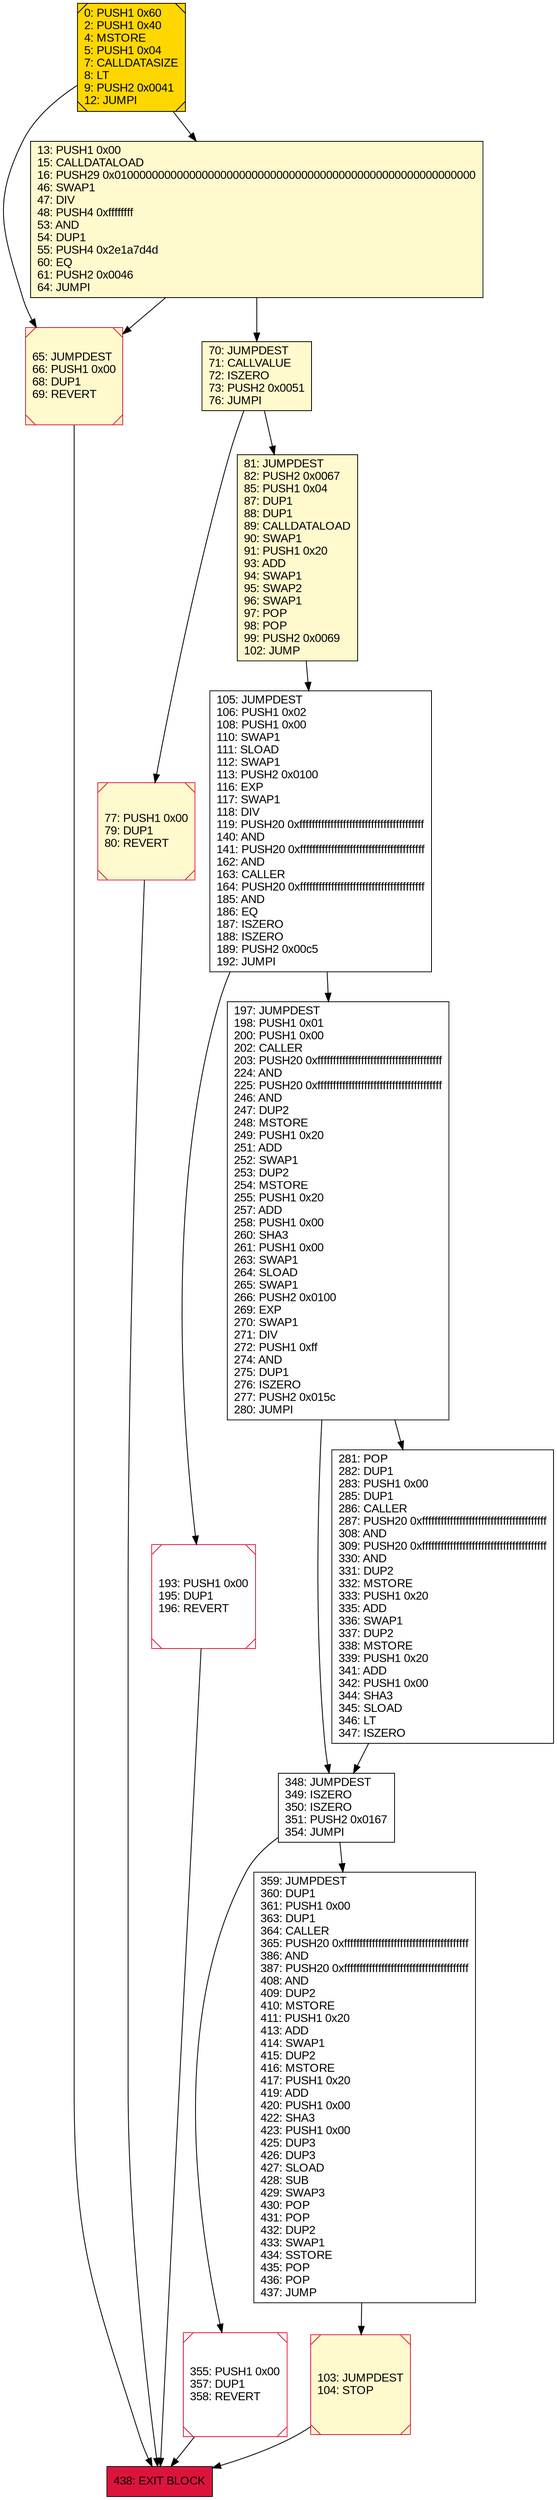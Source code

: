 digraph G {
bgcolor=transparent rankdir=UD;
node [shape=box style=filled color=black fillcolor=white fontname=arial fontcolor=black];
193 [label="193: PUSH1 0x00\l195: DUP1\l196: REVERT\l" shape=Msquare color=crimson ];
355 [label="355: PUSH1 0x00\l357: DUP1\l358: REVERT\l" shape=Msquare color=crimson ];
348 [label="348: JUMPDEST\l349: ISZERO\l350: ISZERO\l351: PUSH2 0x0167\l354: JUMPI\l" ];
65 [label="65: JUMPDEST\l66: PUSH1 0x00\l68: DUP1\l69: REVERT\l" fillcolor=lemonchiffon shape=Msquare color=crimson ];
105 [label="105: JUMPDEST\l106: PUSH1 0x02\l108: PUSH1 0x00\l110: SWAP1\l111: SLOAD\l112: SWAP1\l113: PUSH2 0x0100\l116: EXP\l117: SWAP1\l118: DIV\l119: PUSH20 0xffffffffffffffffffffffffffffffffffffffff\l140: AND\l141: PUSH20 0xffffffffffffffffffffffffffffffffffffffff\l162: AND\l163: CALLER\l164: PUSH20 0xffffffffffffffffffffffffffffffffffffffff\l185: AND\l186: EQ\l187: ISZERO\l188: ISZERO\l189: PUSH2 0x00c5\l192: JUMPI\l" ];
197 [label="197: JUMPDEST\l198: PUSH1 0x01\l200: PUSH1 0x00\l202: CALLER\l203: PUSH20 0xffffffffffffffffffffffffffffffffffffffff\l224: AND\l225: PUSH20 0xffffffffffffffffffffffffffffffffffffffff\l246: AND\l247: DUP2\l248: MSTORE\l249: PUSH1 0x20\l251: ADD\l252: SWAP1\l253: DUP2\l254: MSTORE\l255: PUSH1 0x20\l257: ADD\l258: PUSH1 0x00\l260: SHA3\l261: PUSH1 0x00\l263: SWAP1\l264: SLOAD\l265: SWAP1\l266: PUSH2 0x0100\l269: EXP\l270: SWAP1\l271: DIV\l272: PUSH1 0xff\l274: AND\l275: DUP1\l276: ISZERO\l277: PUSH2 0x015c\l280: JUMPI\l" ];
77 [label="77: PUSH1 0x00\l79: DUP1\l80: REVERT\l" fillcolor=lemonchiffon shape=Msquare color=crimson ];
359 [label="359: JUMPDEST\l360: DUP1\l361: PUSH1 0x00\l363: DUP1\l364: CALLER\l365: PUSH20 0xffffffffffffffffffffffffffffffffffffffff\l386: AND\l387: PUSH20 0xffffffffffffffffffffffffffffffffffffffff\l408: AND\l409: DUP2\l410: MSTORE\l411: PUSH1 0x20\l413: ADD\l414: SWAP1\l415: DUP2\l416: MSTORE\l417: PUSH1 0x20\l419: ADD\l420: PUSH1 0x00\l422: SHA3\l423: PUSH1 0x00\l425: DUP3\l426: DUP3\l427: SLOAD\l428: SUB\l429: SWAP3\l430: POP\l431: POP\l432: DUP2\l433: SWAP1\l434: SSTORE\l435: POP\l436: POP\l437: JUMP\l" ];
13 [label="13: PUSH1 0x00\l15: CALLDATALOAD\l16: PUSH29 0x0100000000000000000000000000000000000000000000000000000000\l46: SWAP1\l47: DIV\l48: PUSH4 0xffffffff\l53: AND\l54: DUP1\l55: PUSH4 0x2e1a7d4d\l60: EQ\l61: PUSH2 0x0046\l64: JUMPI\l" fillcolor=lemonchiffon ];
81 [label="81: JUMPDEST\l82: PUSH2 0x0067\l85: PUSH1 0x04\l87: DUP1\l88: DUP1\l89: CALLDATALOAD\l90: SWAP1\l91: PUSH1 0x20\l93: ADD\l94: SWAP1\l95: SWAP2\l96: SWAP1\l97: POP\l98: POP\l99: PUSH2 0x0069\l102: JUMP\l" fillcolor=lemonchiffon ];
103 [label="103: JUMPDEST\l104: STOP\l" fillcolor=lemonchiffon shape=Msquare color=crimson ];
0 [label="0: PUSH1 0x60\l2: PUSH1 0x40\l4: MSTORE\l5: PUSH1 0x04\l7: CALLDATASIZE\l8: LT\l9: PUSH2 0x0041\l12: JUMPI\l" fillcolor=lemonchiffon shape=Msquare fillcolor=gold ];
70 [label="70: JUMPDEST\l71: CALLVALUE\l72: ISZERO\l73: PUSH2 0x0051\l76: JUMPI\l" fillcolor=lemonchiffon ];
438 [label="438: EXIT BLOCK\l" fillcolor=crimson ];
281 [label="281: POP\l282: DUP1\l283: PUSH1 0x00\l285: DUP1\l286: CALLER\l287: PUSH20 0xffffffffffffffffffffffffffffffffffffffff\l308: AND\l309: PUSH20 0xffffffffffffffffffffffffffffffffffffffff\l330: AND\l331: DUP2\l332: MSTORE\l333: PUSH1 0x20\l335: ADD\l336: SWAP1\l337: DUP2\l338: MSTORE\l339: PUSH1 0x20\l341: ADD\l342: PUSH1 0x00\l344: SHA3\l345: SLOAD\l346: LT\l347: ISZERO\l" ];
348 -> 355;
105 -> 197;
70 -> 81;
0 -> 13;
103 -> 438;
13 -> 70;
105 -> 193;
197 -> 348;
348 -> 359;
0 -> 65;
197 -> 281;
65 -> 438;
13 -> 65;
355 -> 438;
193 -> 438;
281 -> 348;
70 -> 77;
77 -> 438;
81 -> 105;
359 -> 103;
}